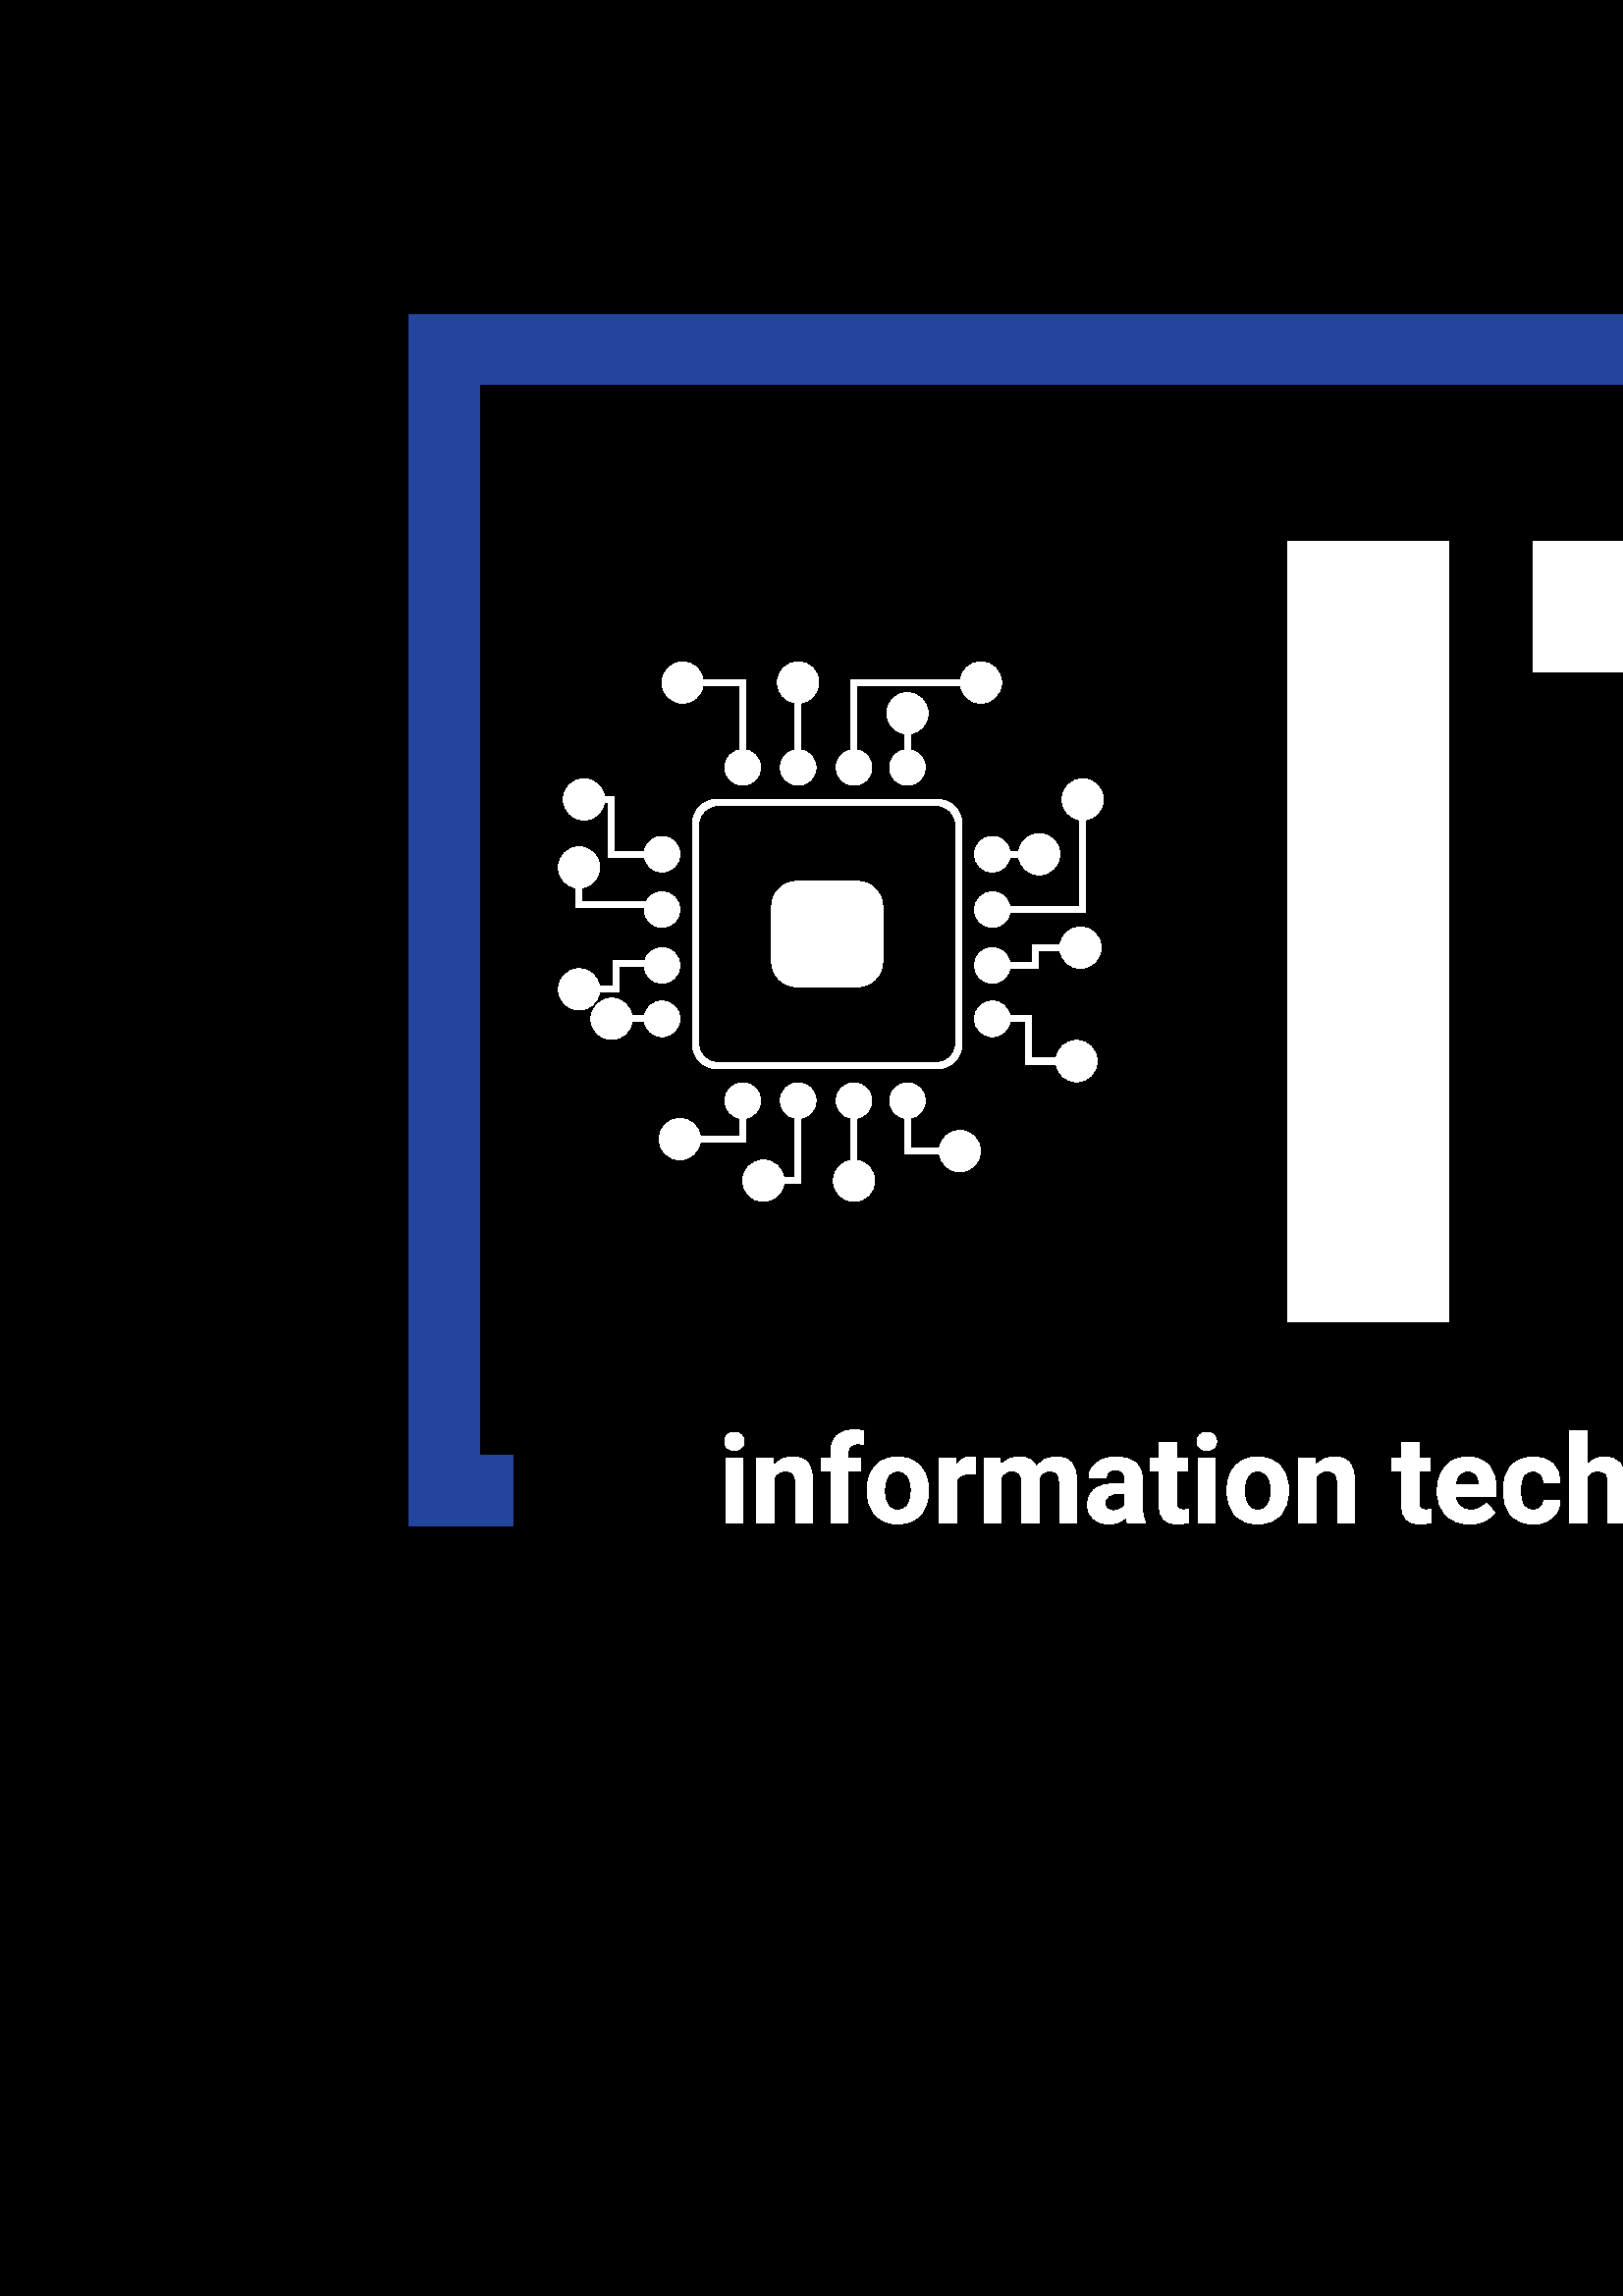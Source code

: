 %!PS-Adobe-3.0 EPSF-3.0
%%Pages: 1
%%DocumentData: Clean7Bit
%%LanguageLevel: 2
%%BoundingBox: 0 0 1000 1000
%%EndComments
%%BeginProlog
50 dict begin
/q { gsave } bind def
/Q { grestore } bind def
/cm { 6 array astore concat } bind def
/w { setlinewidth } bind def
/J { setlinecap } bind def
/j { setlinejoin } bind def
/M { setmiterlimit } bind def
/d { setdash } bind def
/m { moveto } bind def
/l { lineto } bind def
/c { curveto } bind def
/h { closepath } bind def
/re { exch dup neg 3 1 roll 5 3 roll moveto 0 rlineto
      0 exch rlineto 0 rlineto closepath } bind def
/S { stroke } bind def
/f { fill } bind def
/f* { eofill } bind def
/n { newpath } bind def
/W { clip } bind def
/W* { eoclip } bind def
/BT { } bind def
/ET { } bind def
/BDC { mark 3 1 roll /BDC pdfmark } bind def
/EMC { mark /EMC pdfmark } bind def
/cairo_store_point { /cairo_point_y exch def /cairo_point_x exch def } def
/Tj { show currentpoint cairo_store_point } bind def
/TJ {
  {
    dup
    type /stringtype eq
    { show } { -0.001 mul 0 cairo_font_matrix dtransform rmoveto } ifelse
  } forall
  currentpoint cairo_store_point
} bind def
/cairo_selectfont { cairo_font_matrix aload pop pop pop 0 0 6 array astore
    cairo_font exch selectfont cairo_point_x cairo_point_y moveto } bind def
/Tf { pop /cairo_font exch def /cairo_font_matrix where
      { pop cairo_selectfont } if } bind def
/Td { matrix translate cairo_font_matrix matrix concatmatrix dup
      /cairo_font_matrix exch def dup 4 get exch 5 get cairo_store_point
      /cairo_font where { pop cairo_selectfont } if } bind def
/Tm { 2 copy 8 2 roll 6 array astore /cairo_font_matrix exch def
      cairo_store_point /cairo_font where { pop cairo_selectfont } if } bind def
/g { setgray } bind def
/rg { setrgbcolor } bind def
/d1 { setcachedevice } bind def
/cairo_data_source {
  CairoDataIndex CairoData length lt
    { CairoData CairoDataIndex get /CairoDataIndex CairoDataIndex 1 add def }
    { () } ifelse
} def
/cairo_flush_ascii85_file { cairo_ascii85_file status { cairo_ascii85_file flushfile } if } def
/cairo_image { image cairo_flush_ascii85_file } def
/cairo_imagemask { imagemask cairo_flush_ascii85_file } def
%%EndProlog
%%BeginSetup
%%EndSetup
%%Page: 1 1
%%BeginPageSetup
%%PageBoundingBox: 0 0 1000 1000
%%EndPageSetup
q 0 0 1000 1000 rectclip
1 0 0 -1 0 1000 cm q
0 g
0 0 1000 1000 rectfill
Q q
150.074 273.199 700 444.801 re W n
0.141 0.271 0.62 rg
150 717.504 m 150 273.199 l 850.148 273.199 l 850.148 717.504 l 811.883
 717.504 l 811.883 691.699 l 824.344 691.699 l 824.344 299.004 l 175.805
 299.004 l 175.805 691.699 l 188.266 691.699 l 188.266 717.504 l h
150 717.504 m f
Q q
265 682 470 44.07 re W n
1 g
272.426 692.723 m 272.426 716.477 l 266.059 716.477 l 266.059 692.723 l
 h
265.684 686.578 m 265.684 685.625 266 684.844 266.637 684.234 c 267.277
 683.617 268.148 683.309 269.246 683.309 c 270.324 683.309 271.188 683.617
 271.832 684.234 c 272.477 684.844 272.797 685.629 272.797 686.578 c 272.797
 687.543 272.469 688.332 271.816 688.945 c 271.168 689.562 270.309 689.871
 269.246 689.871 c 268.172 689.871 267.312 689.562 266.664 688.945 c 266.008
 688.332 265.684 687.543 265.684 686.578 c h
277.516 692.723 m 283.488 692.723 l 283.684 695.473 l 285.383 693.352 287.656
 692.289 290.508 692.289 c 293.027 692.289 294.898 693.027 296.129 694.5
 c 297.359 695.98 297.988 698.191 298.016 701.129 c 298.016 716.477 l 291.68
 716.477 l 291.68 701.289 l 291.68 699.941 291.387 698.965 290.797 698.359
 c 290.211 697.746 289.234 697.445 287.875 697.441 c 286.094 697.441 284.758
 698.203 283.863 699.727 c 283.863 716.477 l 277.516 716.477 l h
310.93 716.477 m 304.562 716.477 l 304.562 697.379 l 301.031 697.379 l 
301.031 692.723 l 304.562 692.723 l 304.562 690.707 l 304.562 688.039 305.328
 685.973 306.859 684.504 c 308.387 683.035 310.527 682.301 313.277 682.301
 c 314.16 682.301 315.234 682.445 316.504 682.738 c 316.441 687.652 l 315.914
 687.52 315.27 687.453 314.508 687.453 c 312.125 687.453 310.93 688.574 
310.93 690.816 c 310.93 692.723 l 315.652 692.723 l 315.652 697.379 l 310.93
 697.379 l h
317.953 704.672 m 317.953 704.383 l 317.953 702.027 318.406 699.926 319.309
 698.082 c 320.223 696.234 321.527 694.809 323.23 693.801 c 324.938 692.793
 326.922 692.289 329.176 692.289 c 332.379 692.289 334.992 693.27 337.016
 695.23 c 339.047 697.191 340.18 699.852 340.414 703.215 c 340.461 704.844
 l 340.461 708.488 339.441 711.41 337.402 713.609 c 335.371 715.816 332.641
 716.922 329.219 716.918 c 325.793 716.918 323.059 715.82 321.02 713.629
 c 318.973 711.426 317.953 708.441 317.953 704.672 c h
324.301 704.844 m 324.301 707.098 324.723 708.82 325.57 710.016 c 326.422
 711.207 327.637 711.805 329.219 711.801 c 330.754 711.801 331.953 711.211
 332.816 710.031 c 333.68 708.855 334.109 706.973 334.109 704.383 c 334.109
 702.172 333.68 700.457 332.816 699.242 c 331.953 698.031 330.738 697.426
 329.176 697.426 c 327.621 697.426 326.422 698.027 325.57 699.23 c 324.723
 700.445 324.301 702.312 324.301 704.844 c h
357.797 692.57 m 357.707 698.676 l 356.844 698.555 356.082 698.496 355.43
 698.496 c 353.027 698.496 351.453 699.309 350.711 700.93 c 350.711 716.477
 l 344.363 716.477 l 344.363 692.723 l 350.359 692.723 l 350.531 695.555
 l 351.809 693.379 353.574 692.289 355.824 692.289 c 356.527 692.289 357.184
 692.383 357.797 692.57 c h
360.762 692.723 m 366.707 692.723 l 366.906 695.383 l 368.59 693.32 370.867
 692.289 373.738 692.289 c 376.797 692.289 378.895 693.492 380.031 695.906
 c 381.707 693.496 384.086 692.293 387.172 692.289 c 389.75 692.289 391.668
 693.039 392.93 694.539 c 394.18 696.035 394.809 698.293 394.805 701.309
 c 394.805 716.477 l 388.441 716.477 l 388.441 701.328 l 388.441 699.984
 388.18 699 387.66 698.379 c 387.129 697.754 386.203 697.441 384.871 697.441
 c 382.965 697.441 381.645 698.352 380.914 700.168 c 380.934 716.477 l 374.594
 716.477 l 374.594 701.355 l 374.594 699.977 374.324 698.98 373.785 698.371
 c 373.238 697.75 372.312 697.445 371.012 697.441 c 369.215 697.441 367.91
 698.188 367.102 699.684 c 367.102 716.477 l 360.762 716.477 l h
419.859 716.477 m 413.445 716.477 l 413.152 715.91 412.941 715.199 412.809
 714.348 c 411.273 716.062 409.277 716.922 406.82 716.918 c 404.492 716.918
 402.566 716.246 401.039 714.895 c 399.504 713.555 398.738 711.855 398.734
 709.809 c 398.734 707.289 399.672 705.355 401.539 704.008 c 403.406 702.664
 406.098 701.984 409.625 701.965 c 412.547 701.965 l 412.547 700.609 l 412.547
 699.512 412.266 698.633 411.703 697.973 c 411.141 697.316 410.25 696.984
 409.031 696.984 c 407.965 696.984 407.129 697.238 406.523 697.746 c 405.918
 698.262 405.613 698.969 405.617 699.859 c 399.266 699.859 l 399.266 698.48
 399.691 697.207 400.543 696.039 c 401.391 694.871 402.59 693.953 404.141
 693.289 c 405.695 692.625 407.438 692.289 409.363 692.289 c 412.289 692.289
 414.613 693.023 416.336 694.492 c 418.055 695.961 418.914 698.031 418.914
 700.699 c 418.914 710.992 l 418.934 713.246 419.246 714.953 419.859 716.102
 c h
408.203 712.062 m 409.141 712.062 410.004 711.855 410.793 711.445 c 411.586
 711.023 412.168 710.465 412.547 709.762 c 412.547 705.68 l 410.176 705.68
 l 407.004 705.68 405.312 706.777 405.102 708.969 c 405.082 709.348 l 405.082
 710.133 405.363 710.781 405.922 711.301 c 406.477 711.809 407.238 712.062
 408.203 712.062 c h
425.035 686.887 m 431.387 686.887 l 431.387 692.723 l 435.449 692.723 l
 435.449 697.379 l 431.387 697.379 l 431.387 709.23 l 431.387 710.113 431.555
 710.742 431.891 711.117 c 432.227 711.504 432.867 711.695 433.824 711.695
 c 434.523 711.695 435.145 711.645 435.684 711.543 c 435.684 716.344 l 434.441
 716.727 433.164 716.918 431.844 716.918 c 427.395 716.918 425.129 714.672
 425.035 710.176 c 425.035 697.379 l 421.574 697.379 l 421.574 692.723 l
 425.035 692.723 l h
445.676 692.723 m 445.676 716.477 l 439.309 716.477 l 439.309 692.723 l
 h
438.941 686.578 m 438.941 685.625 439.258 684.844 439.891 684.234 c 440.527
 683.617 441.391 683.309 442.488 683.309 c 443.574 683.309 444.438 683.617
 445.082 684.234 c 445.73 684.844 446.051 685.629 446.051 686.578 c 446.051
 687.543 445.727 688.332 445.07 688.945 c 444.418 689.562 443.559 689.871
 442.488 689.871 c 441.422 689.871 440.562 689.562 439.91 688.945 c 439.262
 688.332 438.941 687.543 438.941 686.578 c h
449.906 704.672 m 449.906 704.383 l 449.906 702.027 450.363 699.926 451.277
 698.082 c 452.18 696.234 453.488 694.809 455.195 693.801 c 456.898 692.793
 458.879 692.289 461.129 692.289 c 464.336 692.289 466.953 693.27 468.98
 695.23 c 471.008 697.191 472.137 699.852 472.371 703.215 c 472.418 704.844
 l 472.418 708.488 471.398 711.41 469.359 713.609 c 467.324 715.816 464.598
 716.922 461.176 716.918 c 457.75 716.918 455.02 715.82 452.977 713.629 
c 450.93 711.426 449.906 708.441 449.906 704.672 c h
456.258 704.844 m 456.258 707.098 456.684 708.82 457.535 710.016 c 458.379
 711.207 459.594 711.805 461.176 711.801 c 462.711 711.801 463.906 711.211
 464.773 710.031 c 465.633 708.855 466.066 706.973 466.066 704.383 c 466.066
 702.172 465.637 700.457 464.773 699.242 c 463.91 698.031 462.695 697.426
 461.129 697.426 c 459.578 697.426 458.379 698.027 457.535 699.23 c 456.684
 700.445 456.258 702.312 456.258 704.844 c h
476.191 692.723 m 482.164 692.723 l 482.359 695.473 l 484.059 693.352 486.332
 692.289 489.188 692.289 c 491.703 692.289 493.578 693.027 494.805 694.5
 c 496.035 695.98 496.664 698.191 496.695 701.129 c 496.695 716.477 l 490.344
 716.477 l 490.344 701.289 l 490.344 699.941 490.055 698.965 489.473 698.359
 c 488.887 697.746 487.91 697.445 486.551 697.441 c 484.766 697.441 483.426
 698.203 482.531 699.727 c 482.531 716.477 l 476.191 716.477 l h
513.949 686.887 m 520.297 686.887 l 520.297 692.723 l 524.352 692.723 l
 524.352 697.379 l 520.297 697.379 l 520.297 709.23 l 520.297 710.113 520.465
 710.742 520.801 711.117 c 521.137 711.504 521.781 711.695 522.734 711.695
 c 523.438 711.695 524.055 711.645 524.594 711.543 c 524.594 716.344 l 523.355
 716.727 522.074 716.918 520.754 716.918 c 516.309 716.918 514.039 714.672
 513.949 710.176 c 513.949 697.379 l 510.477 697.379 l 510.477 692.723 l
 513.949 692.723 l h
538.82 716.918 m 535.336 716.918 532.504 715.848 530.316 713.711 c 528.125
 711.578 527.031 708.73 527.031 705.176 c 527.031 704.555 l 527.031 702.172
 527.492 700.039 528.418 698.164 c 529.34 696.281 530.648 694.828 532.34
 693.809 c 534.031 692.797 535.957 692.289 538.121 692.289 c 541.367 692.289
 543.926 693.312 545.789 695.355 c 547.66 697.406 548.594 700.316 548.594
 704.078 c 548.594 706.668 l 533.461 706.668 l 533.672 708.215 534.293 709.461
 535.324 710.398 c 536.352 711.336 537.656 711.801 539.234 711.801 c 541.68
 711.801 543.594 710.918 544.973 709.148 c 548.082 712.637 l 547.137 713.98
 545.848 715.031 544.227 715.785 c 542.602 716.543 540.801 716.918 538.82
 716.918 c h
538.102 697.426 m 536.844 697.426 535.82 697.848 535.035 698.691 c 534.25
 699.543 533.75 700.762 533.531 702.344 c 542.355 702.344 l 542.355 701.84
 l 542.324 700.43 541.945 699.344 541.211 698.574 c 540.48 697.809 539.445
 697.422 538.102 697.426 c h
562.074 711.801 m 563.242 711.801 564.191 711.48 564.926 710.84 c 565.656
 710.191 566.035 709.336 566.066 708.27 c 572.012 708.27 l 572 709.875 571.559
 711.352 570.695 712.691 c 569.832 714.027 568.652 715.07 567.152 715.812
 c 565.648 716.551 563.992 716.922 562.184 716.918 c 558.781 716.918 556.105
 715.84 554.145 713.684 c 552.184 711.523 551.203 708.543 551.203 704.734
 c 551.203 704.312 l 551.203 700.656 552.176 697.738 554.125 695.555 c 556.066
 693.379 558.738 692.289 562.137 692.289 c 565.105 692.289 567.488 693.137
 569.285 694.828 c 571.078 696.52 571.984 698.766 572.012 701.57 c 566.066
 701.57 l 566.035 700.34 565.656 699.344 564.926 698.574 c 564.191 697.809
 563.227 697.422 562.031 697.426 c 560.551 697.426 559.43 697.961 558.676
 699.035 c 557.926 700.113 557.551 701.859 557.551 704.277 c 557.551 704.934
 l 557.551 707.379 557.922 709.133 558.664 710.203 c 559.414 711.27 560.551
 711.801 562.074 711.801 c h
581.828 682.758 m 581.828 695.312 l 583.512 693.297 585.625 692.289 588.168
 692.289 c 593.324 692.289 595.938 695.281 596.008 701.266 c 596.008 716.477
 l 589.66 716.477 l 589.66 701.445 l 589.66 700.082 589.371 699.078 588.789
 698.422 c 588.199 697.77 587.227 697.441 585.867 697.441 c 584.008 697.441
 582.664 698.16 581.828 699.602 c 581.828 716.477 l 575.48 716.477 l 575.48
 682.758 l h
600.668 692.723 m 606.637 692.723 l 606.836 695.473 l 608.531 693.352 610.809
 692.289 613.66 692.289 c 616.176 692.289 618.051 693.027 619.281 694.5 
c 620.508 695.98 621.141 698.191 621.168 701.129 c 621.168 716.477 l 614.82
 716.477 l 614.82 701.289 l 614.82 699.941 614.531 698.965 613.949 698.359
 c 613.359 697.746 612.387 697.445 611.027 697.441 c 609.238 697.441 607.898
 698.203 607.008 699.727 c 607.008 716.477 l 600.668 716.477 l h
624.988 704.672 m 624.988 704.383 l 624.988 702.027 625.441 699.926 626.348
 698.082 c 627.254 696.234 628.559 694.809 630.27 693.801 c 631.973 692.793
 633.949 692.289 636.203 692.289 c 639.41 692.289 642.027 693.27 644.051
 695.23 c 646.078 697.191 647.211 699.852 647.441 703.215 c 647.488 704.844
 l 647.488 708.488 646.473 711.41 644.438 713.609 c 642.402 715.816 639.668
 716.922 636.246 716.918 c 632.824 716.918 630.09 715.82 628.047 713.629
 c 626.008 711.426 624.988 708.441 624.988 704.672 c h
631.328 704.844 m 631.328 707.098 631.754 708.82 632.605 710.016 c 633.453
 711.207 634.664 711.805 636.246 711.801 c 637.781 711.801 638.98 711.211
 639.844 710.031 c 640.707 708.855 641.141 706.973 641.137 704.383 c 641.137
 702.172 640.707 700.457 639.844 699.242 c 638.984 698.031 637.766 697.426
 636.203 697.426 c 634.648 697.426 633.453 698.027 632.605 699.23 c 631.754
 700.445 631.328 702.312 631.328 704.844 c h
658.09 682.758 m 658.09 716.477 l 651.723 716.477 l 651.723 682.758 l h
662.324 704.672 m 662.324 704.383 l 662.324 702.027 662.777 699.926 663.691
 698.082 c 664.598 696.234 665.902 694.809 667.613 693.801 c 669.312 692.793
 671.293 692.289 673.547 692.289 c 676.754 692.289 679.371 693.27 681.395
 695.23 c 683.422 697.191 684.551 699.852 684.785 703.215 c 684.832 704.844
 l 684.832 708.488 683.816 711.41 681.785 713.609 c 679.746 715.816 677.016
 716.922 673.59 716.918 c 670.168 716.918 667.434 715.82 665.391 713.629
 c 663.348 711.426 662.324 708.441 662.324 704.672 c h
668.672 704.844 m 668.672 707.098 669.098 708.82 669.949 710.016 c 670.793
 711.207 672.008 711.805 673.59 711.801 c 675.125 711.801 676.324 711.211
 677.188 710.031 c 678.051 708.855 678.484 706.973 678.484 704.383 c 678.484
 702.172 678.051 700.457 677.188 699.242 c 676.324 698.031 675.109 697.426
 673.547 697.426 c 671.992 697.426 670.793 698.027 669.949 699.23 c 669.098
 700.445 668.672 702.312 668.672 704.844 c h
687.816 704.691 m 687.816 704.43 l 687.816 700.781 688.684 697.848 690.414
 695.625 c 692.152 693.402 694.492 692.289 697.43 692.289 c 700.035 692.289
 702.066 693.18 703.516 694.961 c 703.777 692.723 l 709.523 692.723 l 709.523
 715.688 l 709.523 717.766 709.051 719.574 708.109 721.109 c 707.172 722.645
 705.84 723.816 704.129 724.625 c 702.414 725.426 700.406 725.828 698.109
 725.832 c 696.367 725.832 694.672 725.484 693.023 724.785 c 691.367 724.09
 690.113 723.195 689.262 722.098 c 692.078 718.23 l 693.656 720.008 695.57
 720.895 697.824 720.895 c 699.508 720.895 700.816 720.441 701.754 719.547
 c 702.688 718.641 703.156 717.363 703.156 715.715 c 703.156 714.438 l 701.691
 716.09 699.77 716.922 697.383 716.918 c 694.527 716.918 692.223 715.805
 690.461 713.574 c 688.699 711.336 687.816 708.375 687.816 704.691 c h
694.156 704.887 m 694.156 707.039 694.59 708.727 695.457 709.949 c 696.32
 711.172 697.508 711.785 699.012 711.785 c 700.941 711.785 702.324 711.059
 703.156 709.609 c 703.156 699.617 l 702.312 698.168 700.945 697.441 699.055
 697.441 c 697.531 697.441 696.336 698.066 695.469 699.312 c 694.594 700.555
 694.156 702.41 694.156 704.887 c h
718.855 692.723 m 723.273 707.496 l 727.66 692.723 l 734.465 692.723 l 
724.918 720.164 l 724.387 721.414 l 722.965 724.52 720.625 726.074 717.363
 726.074 c 716.441 726.074 715.504 725.934 714.559 725.66 c 714.559 720.848
 l 715.52 720.867 l 716.719 720.867 717.613 720.684 718.211 720.316 c 718.805
 719.953 719.27 719.348 719.602 718.5 c 720.348 716.543 l 712.031 692.723
 l h
718.855 692.723 m f
Q q
472.102 356.562 323.293 286.148 re W n
1 g
531.043 356.562 m 531.043 642.711 l 472.121 642.711 l 472.121 356.562 l
 h
795.379 356.562 m 795.379 404.375 l 707.723 404.375 l 707.723 642.711 l
 648.719 642.711 l 648.719 404.375 l 562.273 404.375 l 562.273 356.562 l
 h
795.379 356.562 m f
Q q
1 g
253.922 460.102 m 253.922 540.934 l 253.922 545.871 257.938 549.887 262.875
 549.887 c 343.707 549.887 l 348.648 549.887 352.66 545.871 352.66 540.934
 c 352.66 460.102 l 352.66 455.164 348.645 451.152 343.707 451.152 c 262.875
 451.152 l 257.938 451.152 253.922 455.168 253.922 460.102 c h
350.336 460.102 m 350.336 540.934 l 350.336 544.594 347.367 547.562 343.707
 547.562 c 262.875 547.562 l 259.215 547.562 256.246 544.594 256.246 540.934
 c 256.246 460.102 l 256.246 456.445 259.219 453.473 262.875 453.473 c 343.707
 453.473 l 347.367 453.473 350.336 456.445 350.336 460.102 c h
350.336 460.102 m f
292.23 519.836 m 314.352 519.836 l 319.48 519.836 323.641 515.676 323.641
 510.543 c 323.641 490.492 l 323.641 485.363 319.484 481.199 314.352 481.199
 c 292.23 481.199 l 287.102 481.199 282.941 485.359 282.941 490.492 c 282.941
 510.543 l 282.941 515.676 287.102 519.836 292.23 519.836 c h
292.23 519.836 m f
278.859 439.418 m 278.859 443.023 275.938 445.945 272.332 445.945 c 268.73
 445.945 265.805 443.023 265.805 439.418 c 265.805 435.816 268.73 432.891
 272.332 432.891 c 275.938 432.891 278.859 435.816 278.859 439.418 c h
278.859 439.418 m f
Q q
306 400.711 62 45.289 re W n
1 g
313.129 445.945 m 316.734 445.945 319.656 443.023 319.656 439.418 c 319.656
 436.188 317.301 433.523 314.215 433 c 314.215 409.367 l 352.172 409.367
 l 352.703 413.027 355.824 415.848 359.633 415.848 c 363.812 415.848 367.203
 412.457 367.203 408.277 c 367.203 404.098 363.809 400.711 359.633 400.711
 c 355.824 400.711 352.703 403.531 352.172 407.191 c 312.039 407.191 l 312.039
 433 l 308.957 433.52 306.602 436.188 306.602 439.418 c 306.602 443.023 
309.523 445.945 313.129 445.945 c h
313.129 445.945 m f
Q q
272 555 28 43.562 re W n
1 g
292.641 555.09 m 289.035 555.09 286.113 558.016 286.113 561.617 c 286.113
 564.848 288.469 567.516 291.551 568.035 c 291.551 589.902 l 287.363 589.902
 l 286.832 586.242 283.711 583.422 279.902 583.422 c 275.723 583.422 272.332
 586.812 272.332 590.992 c 272.332 595.172 275.723 598.562 279.902 598.562
 c 283.711 598.562 286.832 595.738 287.363 592.078 c 293.727 592.078 l 293.727
 568.035 l 296.812 567.516 299.168 564.848 299.168 561.617 c 299.168 558.016
 296.246 555.09 292.641 555.09 c h
292.641 555.09 m f
Q q
1 g
357.32 471.234 m 357.32 474.84 360.242 477.762 363.848 477.762 c 367.078
 477.762 369.742 475.406 370.266 472.324 c 373.566 472.324 l 374.098 475.984
 377.219 478.805 381.027 478.805 c 385.207 478.805 388.594 475.414 388.594
 471.234 c 388.594 467.059 385.203 463.668 381.027 463.668 c 377.219 463.668
 374.098 466.488 373.566 470.148 c 370.266 470.148 l 369.742 467.062 367.078
 464.711 363.848 464.711 c 360.242 464.711 357.32 467.633 357.32 471.234
 c h
357.32 471.234 m f
249.262 531.609 m 249.262 528.008 246.34 525.086 242.734 525.086 c 239.504
 525.086 236.84 527.441 236.316 530.523 c 231.699 530.523 l 231.172 526.863
 228.047 524.043 224.242 524.043 c 220.062 524.043 216.672 527.43 216.672
 531.609 c 216.672 535.793 220.062 539.18 224.242 539.18 c 228.047 539.18
 231.172 536.359 231.699 532.699 c 236.316 532.699 l 236.836 535.785 239.504
 538.137 242.734 538.137 c 246.34 538.137 249.262 535.215 249.262 531.609
 c h
249.262 531.609 m f
Q q
242 400.711 32 32.289 re W n
1 g
250.305 415.848 m 254.113 415.848 257.23 413.027 257.766 409.367 c 271.246
 409.367 l 271.246 432.891 l 273.422 432.891 l 273.422 407.191 l 257.766
 407.191 l 257.23 403.531 254.113 400.711 250.305 400.711 c 246.125 400.711
 242.734 404.098 242.734 408.277 c 242.734 412.457 246.125 415.848 250.305
 415.848 c h
250.305 415.848 m f
Q q
285 400.711 16 45.289 re W n
1 g
291.551 415.738 m 291.551 433.004 l 288.469 433.523 286.113 436.188 286.113
 439.422 c 286.113 443.023 289.035 445.949 292.641 445.949 c 296.246 445.949
 299.168 443.023 299.168 439.422 c 299.168 436.188 296.812 433.527 293.727
 433.004 c 293.727 415.738 l 297.387 415.207 300.207 412.086 300.207 408.277
 c 300.207 404.098 296.82 400.711 292.641 400.711 c 288.461 400.711 285.07
 404.098 285.07 408.277 c 285.07 412.086 287.891 415.207 291.551 415.738
 c h
291.551 415.738 m f
Q q
1 g
340.277 419.543 m 340.277 415.363 336.887 411.977 332.707 411.977 c 328.531
 411.977 325.141 415.363 325.141 419.543 c 325.141 423.352 327.961 426.473
 331.621 427.004 c 331.621 433.004 l 328.539 433.523 326.18 436.188 326.18
 439.422 c 326.18 443.023 329.105 445.949 332.707 445.949 c 336.312 445.949
 339.234 443.023 339.234 439.422 c 339.234 436.188 336.883 433.527 333.797
 433.004 c 333.797 427.004 l 337.457 426.473 340.277 423.352 340.277 419.543
 c h
340.277 419.543 m f
Q q
357 443 47.551 56 re W n
1 g
395.895 458.609 m 395.895 490.453 l 370.266 490.453 l 369.742 487.371 367.078
 485.016 363.848 485.016 c 360.242 485.016 357.32 487.938 357.32 491.543
 c 357.32 495.148 360.242 498.07 363.848 498.07 c 367.078 498.07 369.742
 495.715 370.266 492.629 c 398.066 492.629 l 398.066 458.609 l 401.727 458.078
 404.551 454.957 404.551 451.152 c 404.551 446.973 401.16 443.582 396.98
 443.582 c 392.797 443.582 389.41 446.973 389.41 451.152 c 389.41 454.957
 392.234 458.078 395.895 458.609 c h
395.895 458.609 m f
Q q
1 g
396.168 497.938 m 392.359 497.938 389.238 500.754 388.703 504.418 c 378.441
 504.418 l 378.441 510.945 l 370.266 510.945 l 369.742 507.863 367.078 505.504
 363.848 505.504 c 360.242 505.504 357.32 508.43 357.32 512.031 c 357.32
 515.637 360.242 518.559 363.848 518.559 c 367.078 518.559 369.742 516.207
 370.266 513.121 c 380.617 513.121 l 380.617 506.594 l 388.703 506.594 l
 389.238 510.254 392.359 513.074 396.168 513.074 c 400.344 513.074 403.734
 509.688 403.734 505.504 c 403.734 501.324 400.344 497.938 396.168 497.938
 c h
396.168 497.938 m f
Q q
305 555 16 43.562 re W n
1 g
314.215 583.531 m 314.215 568.039 l 317.301 567.516 319.656 564.852 319.656
 561.621 c 319.656 558.016 316.734 555.094 313.129 555.094 c 309.523 555.094
 306.602 558.016 306.602 561.621 c 306.602 564.852 308.957 567.516 312.039
 568.039 c 312.039 583.531 l 308.379 584.062 305.559 587.188 305.559 590.992
 c 305.559 595.172 308.949 598.562 313.129 598.562 c 317.309 598.562 320.695
 595.172 320.695 590.992 c 320.695 587.184 317.875 584.062 314.215 583.531
 c h
314.215 583.531 m f
Q q
1 g
351.926 572.543 m 348.117 572.543 345 575.367 344.469 579.023 c 333.797
 579.023 l 333.797 568.035 l 336.883 567.516 339.234 564.848 339.234 561.617
 c 339.234 558.016 336.312 555.09 332.707 555.09 c 329.105 555.09 326.18
 558.016 326.18 561.617 c 326.18 564.848 328.539 567.516 331.621 568.035
 c 331.621 581.199 l 344.469 581.199 l 345 584.859 348.117 587.684 351.926
 587.684 c 356.109 587.684 359.496 584.293 359.496 580.113 c 359.496 575.93
 356.105 572.543 351.926 572.543 c h
351.926 572.543 m f
394.715 539.547 m 390.906 539.547 387.785 542.367 387.254 546.027 c 378.352
 546.027 l 378.352 530.523 l 370.266 530.523 l 369.742 527.441 367.078 525.086
 363.848 525.086 c 360.242 525.086 357.32 528.008 357.32 531.609 c 357.32
 535.215 360.242 538.137 363.848 538.137 c 367.078 538.137 369.742 535.785
 370.266 532.699 c 376.176 532.699 l 376.176 548.203 l 387.254 548.203 l
 387.785 551.863 390.906 554.684 394.715 554.684 c 398.895 554.684 402.285
 551.293 402.285 547.113 c 402.285 542.938 398.891 539.547 394.715 539.547
 c h
394.715 539.547 m f
214.133 458.719 m 217.941 458.719 221.062 455.898 221.594 452.238 c 223.156
 452.238 l 223.156 472.324 l 236.316 472.324 l 236.836 475.406 239.504 477.762
 242.734 477.762 c 246.34 477.762 249.262 474.84 249.262 471.234 c 249.262
 467.633 246.34 464.711 242.734 464.711 c 239.504 464.711 236.84 467.062
 236.316 470.148 c 225.332 470.148 l 225.332 450.062 l 221.594 450.062 l
 221.062 446.402 217.941 443.582 214.133 443.582 c 209.957 443.582 206.566
 446.973 206.566 451.152 c 206.566 455.328 209.957 458.719 214.133 458.719
 c h
214.133 458.719 m f
Q q
204.754 468 45.246 31 re W n
1 g
211.234 483.547 m 211.234 490.91 l 236.273 490.91 l 236.254 491.121 236.207
 491.324 236.207 491.543 c 236.207 495.148 239.129 498.07 242.734 498.07
 c 246.34 498.07 249.262 495.148 249.262 491.543 c 249.262 487.938 246.34
 485.016 242.734 485.016 c 240.141 485.016 237.918 486.539 236.867 488.734
 c 213.41 488.734 l 213.41 483.547 l 217.07 483.016 219.891 479.895 219.891
 476.09 c 219.891 471.91 216.5 468.52 212.32 468.52 c 208.145 468.52 204.754
 471.91 204.754 476.09 c 204.754 479.895 207.574 483.016 211.234 483.547
 c h
211.234 483.547 m f
Q q
204.754 505 45.246 24 re W n
1 g
219.781 521.91 m 227.145 521.91 l 227.145 512.484 l 236.254 512.484 l 236.492
 515.875 239.289 518.559 242.734 518.559 c 246.34 518.559 249.262 515.637
 249.262 512.031 c 249.262 508.426 246.34 505.504 242.734 505.504 c 239.73
 505.504 237.227 507.547 236.469 510.309 c 224.969 510.309 l 224.969 519.734
 l 219.781 519.734 l 219.25 516.074 216.129 513.254 212.32 513.254 c 208.145
 513.254 204.754 516.648 204.754 520.824 c 204.754 525 208.145 528.395 212.32
 528.395 c 216.129 528.395 219.25 525.574 219.781 521.91 c h
219.781 521.91 m f
Q q
1 g
273.422 568.035 m 276.504 567.516 278.859 564.848 278.859 561.617 c 278.859
 558.016 275.938 555.09 272.332 555.09 c 268.73 555.09 265.805 558.016 265.805
 561.617 c 265.805 564.848 268.16 567.516 271.246 568.035 c 271.246 574.625
 l 256.723 574.625 l 256.191 570.965 253.07 568.145 249.262 568.145 c 245.082
 568.145 241.695 571.535 241.695 575.715 c 241.695 579.895 245.082 583.281
 249.262 583.281 c 253.07 583.281 256.191 580.461 256.723 576.801 c 273.422
 576.801 l h
273.422 568.035 m f
Q Q
showpage
%%Trailer
end
%%EOF
